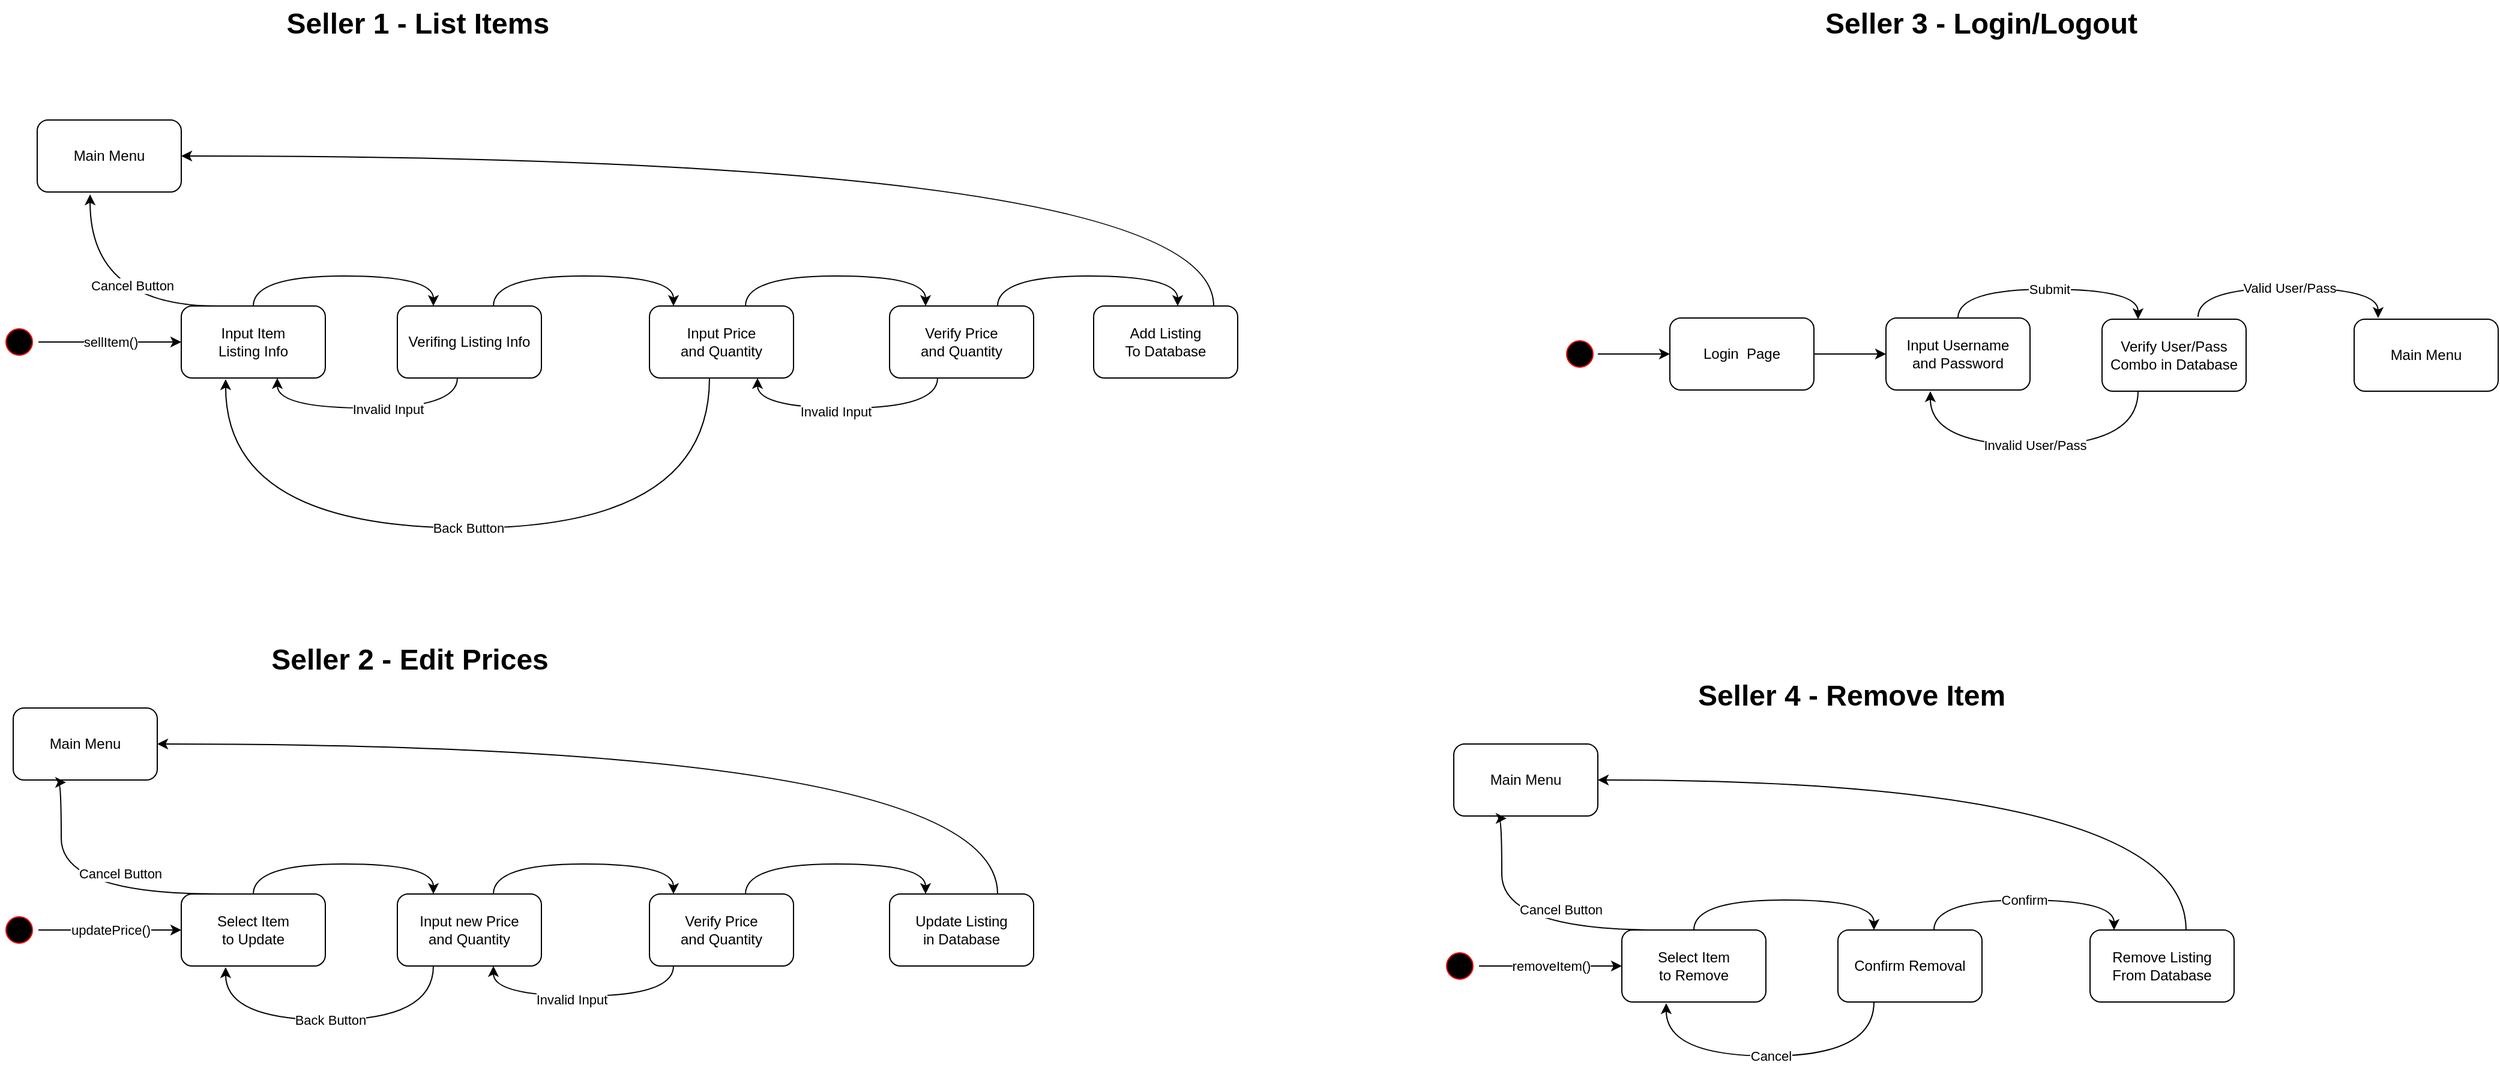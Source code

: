 <mxfile version="20.8.21" type="device"><diagram name="Page-1" id="UzqYNotAaJ_euBj8RZOb"><mxGraphModel dx="2183" dy="1231" grid="1" gridSize="10" guides="1" tooltips="1" connect="1" arrows="1" fold="1" page="1" pageScale="1" pageWidth="3000" pageHeight="3000" math="0" shadow="0"><root><mxCell id="0"/><mxCell id="1" parent="0"/><mxCell id="dA13aVZUok4pOL9NT5qt-1" value="" style="ellipse;shape=startState;fillColor=#000000;strokeColor=#ff0000;" vertex="1" parent="1"><mxGeometry x="140" y="440" width="30" height="30" as="geometry"/></mxCell><mxCell id="dA13aVZUok4pOL9NT5qt-2" value="sellItem()" style="endArrow=classic;html=1;rounded=0;exitX=1;exitY=0.5;exitDx=0;exitDy=0;" edge="1" parent="1" target="dA13aVZUok4pOL9NT5qt-3"><mxGeometry width="50" height="50" relative="1" as="geometry"><mxPoint x="171" y="455" as="sourcePoint"/><mxPoint x="271" y="455" as="targetPoint"/></mxGeometry></mxCell><mxCell id="dA13aVZUok4pOL9NT5qt-3" value="Input Item&lt;br&gt;Listing Info" style="rounded=1;whiteSpace=wrap;html=1;" vertex="1" parent="1"><mxGeometry x="290" y="425" width="120" height="60" as="geometry"/></mxCell><mxCell id="dA13aVZUok4pOL9NT5qt-5" value="Verifing Listing Info" style="rounded=1;whiteSpace=wrap;html=1;" vertex="1" parent="1"><mxGeometry x="470" y="425" width="120" height="60" as="geometry"/></mxCell><mxCell id="dA13aVZUok4pOL9NT5qt-6" value="Input Price&lt;br&gt;and Quantity" style="rounded=1;whiteSpace=wrap;html=1;" vertex="1" parent="1"><mxGeometry x="680" y="425" width="120" height="60" as="geometry"/></mxCell><mxCell id="dA13aVZUok4pOL9NT5qt-10" value="Verify Price&lt;br&gt;and Quantity" style="rounded=1;whiteSpace=wrap;html=1;" vertex="1" parent="1"><mxGeometry x="880" y="425" width="120" height="60" as="geometry"/></mxCell><mxCell id="dA13aVZUok4pOL9NT5qt-11" value="Add Listing&lt;br&gt;To Database" style="rounded=1;whiteSpace=wrap;html=1;" vertex="1" parent="1"><mxGeometry x="1050" y="425" width="120" height="60" as="geometry"/></mxCell><mxCell id="dA13aVZUok4pOL9NT5qt-13" value="" style="endArrow=classic;html=1;rounded=0;edgeStyle=orthogonalEdgeStyle;curved=1;exitX=0.5;exitY=0;exitDx=0;exitDy=0;entryX=0.25;entryY=0;entryDx=0;entryDy=0;" edge="1" parent="1" source="dA13aVZUok4pOL9NT5qt-3" target="dA13aVZUok4pOL9NT5qt-5"><mxGeometry width="50" height="50" relative="1" as="geometry"><mxPoint x="410" y="380" as="sourcePoint"/><mxPoint x="460" y="330" as="targetPoint"/><Array as="points"><mxPoint x="350" y="400"/><mxPoint x="500" y="400"/></Array></mxGeometry></mxCell><mxCell id="dA13aVZUok4pOL9NT5qt-14" value="" style="endArrow=classic;html=1;rounded=0;edgeStyle=orthogonalEdgeStyle;curved=1;exitX=0.5;exitY=0;exitDx=0;exitDy=0;entryX=0.25;entryY=0;entryDx=0;entryDy=0;" edge="1" parent="1"><mxGeometry width="50" height="50" relative="1" as="geometry"><mxPoint x="550" y="425" as="sourcePoint"/><mxPoint x="700" y="425" as="targetPoint"/><Array as="points"><mxPoint x="550" y="400"/><mxPoint x="700" y="400"/></Array></mxGeometry></mxCell><mxCell id="dA13aVZUok4pOL9NT5qt-15" value="" style="endArrow=classic;html=1;rounded=0;edgeStyle=orthogonalEdgeStyle;curved=1;exitX=0.5;exitY=0;exitDx=0;exitDy=0;entryX=0.25;entryY=0;entryDx=0;entryDy=0;" edge="1" parent="1"><mxGeometry width="50" height="50" relative="1" as="geometry"><mxPoint x="760" y="425" as="sourcePoint"/><mxPoint x="910" y="425" as="targetPoint"/><Array as="points"><mxPoint x="760" y="400"/><mxPoint x="910" y="400"/></Array></mxGeometry></mxCell><mxCell id="dA13aVZUok4pOL9NT5qt-16" value="" style="endArrow=classic;html=1;rounded=0;edgeStyle=orthogonalEdgeStyle;curved=1;exitX=0.5;exitY=0;exitDx=0;exitDy=0;entryX=0.25;entryY=0;entryDx=0;entryDy=0;" edge="1" parent="1"><mxGeometry width="50" height="50" relative="1" as="geometry"><mxPoint x="970" y="425" as="sourcePoint"/><mxPoint x="1120" y="425" as="targetPoint"/><Array as="points"><mxPoint x="970" y="400"/><mxPoint x="1120" y="400"/></Array></mxGeometry></mxCell><mxCell id="dA13aVZUok4pOL9NT5qt-17" value="" style="endArrow=classic;html=1;rounded=0;edgeStyle=orthogonalEdgeStyle;curved=1;exitX=0.5;exitY=0;exitDx=0;exitDy=0;entryX=0.25;entryY=0;entryDx=0;entryDy=0;" edge="1" parent="1"><mxGeometry width="50" height="50" relative="1" as="geometry"><mxPoint x="920" y="485" as="sourcePoint"/><mxPoint x="770" y="485" as="targetPoint"/><Array as="points"><mxPoint x="920" y="510"/><mxPoint x="770" y="510"/></Array></mxGeometry></mxCell><mxCell id="dA13aVZUok4pOL9NT5qt-25" value="Invalid Input" style="edgeLabel;html=1;align=center;verticalAlign=middle;resizable=0;points=[];" vertex="1" connectable="0" parent="dA13aVZUok4pOL9NT5qt-17"><mxGeometry x="0.1" y="3" relative="1" as="geometry"><mxPoint as="offset"/></mxGeometry></mxCell><mxCell id="dA13aVZUok4pOL9NT5qt-18" value="" style="endArrow=classic;html=1;rounded=0;edgeStyle=orthogonalEdgeStyle;curved=1;exitX=0.5;exitY=0;exitDx=0;exitDy=0;entryX=0.25;entryY=0;entryDx=0;entryDy=0;" edge="1" parent="1"><mxGeometry width="50" height="50" relative="1" as="geometry"><mxPoint x="520" y="485" as="sourcePoint"/><mxPoint x="370" y="485" as="targetPoint"/><Array as="points"><mxPoint x="520" y="510"/><mxPoint x="370" y="510"/></Array></mxGeometry></mxCell><mxCell id="dA13aVZUok4pOL9NT5qt-24" value="Invalid Input" style="edgeLabel;html=1;align=center;verticalAlign=middle;resizable=0;points=[];" vertex="1" connectable="0" parent="dA13aVZUok4pOL9NT5qt-18"><mxGeometry x="-0.17" y="1" relative="1" as="geometry"><mxPoint as="offset"/></mxGeometry></mxCell><mxCell id="dA13aVZUok4pOL9NT5qt-19" value="Back Button" style="endArrow=classic;html=1;rounded=0;edgeStyle=orthogonalEdgeStyle;curved=1;exitX=0.5;exitY=0;exitDx=0;exitDy=0;entryX=0.308;entryY=1.017;entryDx=0;entryDy=0;entryPerimeter=0;" edge="1" parent="1" target="dA13aVZUok4pOL9NT5qt-3"><mxGeometry width="50" height="50" relative="1" as="geometry"><mxPoint x="730" y="485" as="sourcePoint"/><mxPoint x="580" y="485" as="targetPoint"/><Array as="points"><mxPoint x="730" y="610"/><mxPoint x="327" y="610"/></Array></mxGeometry></mxCell><mxCell id="dA13aVZUok4pOL9NT5qt-20" value="Main Menu" style="rounded=1;whiteSpace=wrap;html=1;" vertex="1" parent="1"><mxGeometry x="170" y="270" width="120" height="60" as="geometry"/></mxCell><mxCell id="dA13aVZUok4pOL9NT5qt-22" value="" style="endArrow=classic;html=1;rounded=0;edgeStyle=orthogonalEdgeStyle;curved=1;exitX=0.25;exitY=0;exitDx=0;exitDy=0;entryX=0.367;entryY=1.033;entryDx=0;entryDy=0;entryPerimeter=0;" edge="1" parent="1" source="dA13aVZUok4pOL9NT5qt-3" target="dA13aVZUok4pOL9NT5qt-20"><mxGeometry width="50" height="50" relative="1" as="geometry"><mxPoint x="300" y="345" as="sourcePoint"/><mxPoint x="450" y="345" as="targetPoint"/><Array as="points"><mxPoint x="214" y="425"/></Array></mxGeometry></mxCell><mxCell id="dA13aVZUok4pOL9NT5qt-23" value="Cancel Button" style="edgeLabel;html=1;align=center;verticalAlign=middle;resizable=0;points=[];" vertex="1" connectable="0" parent="dA13aVZUok4pOL9NT5qt-22"><mxGeometry x="-0.286" y="-17" relative="1" as="geometry"><mxPoint as="offset"/></mxGeometry></mxCell><mxCell id="dA13aVZUok4pOL9NT5qt-26" value="Seller 1 - List Items&amp;nbsp;" style="text;strokeColor=none;fillColor=none;html=1;fontSize=24;fontStyle=1;verticalAlign=middle;align=center;" vertex="1" parent="1"><mxGeometry x="440" y="170" width="100" height="40" as="geometry"/></mxCell><mxCell id="dA13aVZUok4pOL9NT5qt-27" value="Seller 2 - Edit Prices" style="text;strokeColor=none;fillColor=none;html=1;fontSize=24;fontStyle=1;verticalAlign=middle;align=center;" vertex="1" parent="1"><mxGeometry x="430" y="700" width="100" height="40" as="geometry"/></mxCell><mxCell id="dA13aVZUok4pOL9NT5qt-28" value="" style="ellipse;shape=startState;fillColor=#000000;strokeColor=#ff0000;" vertex="1" parent="1"><mxGeometry x="140" y="930" width="30" height="30" as="geometry"/></mxCell><mxCell id="dA13aVZUok4pOL9NT5qt-29" value="updatePrice()" style="endArrow=classic;html=1;rounded=0;exitX=1;exitY=0.5;exitDx=0;exitDy=0;" edge="1" parent="1" target="dA13aVZUok4pOL9NT5qt-30"><mxGeometry width="50" height="50" relative="1" as="geometry"><mxPoint x="171" y="945" as="sourcePoint"/><mxPoint x="271" y="945" as="targetPoint"/></mxGeometry></mxCell><mxCell id="dA13aVZUok4pOL9NT5qt-30" value="Select Item&lt;br&gt;to Update" style="rounded=1;whiteSpace=wrap;html=1;" vertex="1" parent="1"><mxGeometry x="290" y="915" width="120" height="60" as="geometry"/></mxCell><mxCell id="dA13aVZUok4pOL9NT5qt-31" value="Input new Price&lt;br&gt;and Quantity" style="rounded=1;whiteSpace=wrap;html=1;" vertex="1" parent="1"><mxGeometry x="470" y="915" width="120" height="60" as="geometry"/></mxCell><mxCell id="dA13aVZUok4pOL9NT5qt-32" value="Verify Price&lt;br&gt;and Quantity" style="rounded=1;whiteSpace=wrap;html=1;" vertex="1" parent="1"><mxGeometry x="680" y="915" width="120" height="60" as="geometry"/></mxCell><mxCell id="dA13aVZUok4pOL9NT5qt-33" value="Update Listing&lt;br&gt;in Database" style="rounded=1;whiteSpace=wrap;html=1;" vertex="1" parent="1"><mxGeometry x="880" y="915" width="120" height="60" as="geometry"/></mxCell><mxCell id="dA13aVZUok4pOL9NT5qt-35" value="" style="endArrow=classic;html=1;rounded=0;edgeStyle=orthogonalEdgeStyle;curved=1;exitX=0.5;exitY=0;exitDx=0;exitDy=0;entryX=0.25;entryY=0;entryDx=0;entryDy=0;" edge="1" parent="1" source="dA13aVZUok4pOL9NT5qt-30" target="dA13aVZUok4pOL9NT5qt-31"><mxGeometry width="50" height="50" relative="1" as="geometry"><mxPoint x="410" y="870" as="sourcePoint"/><mxPoint x="460" y="820" as="targetPoint"/><Array as="points"><mxPoint x="350" y="890"/><mxPoint x="500" y="890"/></Array></mxGeometry></mxCell><mxCell id="dA13aVZUok4pOL9NT5qt-36" value="" style="endArrow=classic;html=1;rounded=0;edgeStyle=orthogonalEdgeStyle;curved=1;exitX=0.5;exitY=0;exitDx=0;exitDy=0;entryX=0.25;entryY=0;entryDx=0;entryDy=0;" edge="1" parent="1"><mxGeometry width="50" height="50" relative="1" as="geometry"><mxPoint x="550" y="915" as="sourcePoint"/><mxPoint x="700" y="915" as="targetPoint"/><Array as="points"><mxPoint x="550" y="890"/><mxPoint x="700" y="890"/></Array></mxGeometry></mxCell><mxCell id="dA13aVZUok4pOL9NT5qt-37" value="" style="endArrow=classic;html=1;rounded=0;edgeStyle=orthogonalEdgeStyle;curved=1;exitX=0.5;exitY=0;exitDx=0;exitDy=0;entryX=0.25;entryY=0;entryDx=0;entryDy=0;" edge="1" parent="1"><mxGeometry width="50" height="50" relative="1" as="geometry"><mxPoint x="760" y="915" as="sourcePoint"/><mxPoint x="910" y="915" as="targetPoint"/><Array as="points"><mxPoint x="760" y="890"/><mxPoint x="910" y="890"/></Array></mxGeometry></mxCell><mxCell id="dA13aVZUok4pOL9NT5qt-38" value="" style="endArrow=classic;html=1;rounded=0;edgeStyle=orthogonalEdgeStyle;curved=1;exitX=0.5;exitY=0;exitDx=0;exitDy=0;entryX=1;entryY=0.5;entryDx=0;entryDy=0;" edge="1" parent="1" target="dA13aVZUok4pOL9NT5qt-44"><mxGeometry width="50" height="50" relative="1" as="geometry"><mxPoint x="970" y="915" as="sourcePoint"/><mxPoint x="310" y="780" as="targetPoint"/><Array as="points"><mxPoint x="970" y="790"/></Array></mxGeometry></mxCell><mxCell id="dA13aVZUok4pOL9NT5qt-39" value="" style="endArrow=classic;html=1;rounded=0;edgeStyle=orthogonalEdgeStyle;curved=1;exitX=0.5;exitY=0;exitDx=0;exitDy=0;entryX=0.25;entryY=0;entryDx=0;entryDy=0;" edge="1" parent="1"><mxGeometry width="50" height="50" relative="1" as="geometry"><mxPoint x="700" y="975" as="sourcePoint"/><mxPoint x="550" y="975" as="targetPoint"/><Array as="points"><mxPoint x="700" y="1000"/><mxPoint x="550" y="1000"/></Array></mxGeometry></mxCell><mxCell id="dA13aVZUok4pOL9NT5qt-40" value="Invalid Input" style="edgeLabel;html=1;align=center;verticalAlign=middle;resizable=0;points=[];" vertex="1" connectable="0" parent="dA13aVZUok4pOL9NT5qt-39"><mxGeometry x="0.1" y="3" relative="1" as="geometry"><mxPoint as="offset"/></mxGeometry></mxCell><mxCell id="dA13aVZUok4pOL9NT5qt-43" value="Back Button" style="endArrow=classic;html=1;rounded=0;edgeStyle=orthogonalEdgeStyle;curved=1;exitX=0.25;exitY=1;exitDx=0;exitDy=0;entryX=0.308;entryY=1.017;entryDx=0;entryDy=0;entryPerimeter=0;" edge="1" parent="1" target="dA13aVZUok4pOL9NT5qt-30" source="dA13aVZUok4pOL9NT5qt-31"><mxGeometry width="50" height="50" relative="1" as="geometry"><mxPoint x="730" y="975" as="sourcePoint"/><mxPoint x="580" y="975" as="targetPoint"/><Array as="points"><mxPoint x="500" y="1020"/><mxPoint x="327" y="1020"/></Array></mxGeometry></mxCell><mxCell id="dA13aVZUok4pOL9NT5qt-44" value="Main Menu" style="rounded=1;whiteSpace=wrap;html=1;" vertex="1" parent="1"><mxGeometry x="150" y="760" width="120" height="60" as="geometry"/></mxCell><mxCell id="dA13aVZUok4pOL9NT5qt-45" value="" style="endArrow=classic;html=1;rounded=0;edgeStyle=orthogonalEdgeStyle;curved=1;exitX=0.25;exitY=0;exitDx=0;exitDy=0;entryX=0.367;entryY=1.033;entryDx=0;entryDy=0;entryPerimeter=0;" edge="1" parent="1" source="dA13aVZUok4pOL9NT5qt-30" target="dA13aVZUok4pOL9NT5qt-44"><mxGeometry width="50" height="50" relative="1" as="geometry"><mxPoint x="300" y="835" as="sourcePoint"/><mxPoint x="450" y="835" as="targetPoint"/><Array as="points"><mxPoint x="190" y="915"/><mxPoint x="190" y="822"/></Array></mxGeometry></mxCell><mxCell id="dA13aVZUok4pOL9NT5qt-46" value="Cancel Button" style="edgeLabel;html=1;align=center;verticalAlign=middle;resizable=0;points=[];" vertex="1" connectable="0" parent="dA13aVZUok4pOL9NT5qt-45"><mxGeometry x="-0.286" y="-17" relative="1" as="geometry"><mxPoint as="offset"/></mxGeometry></mxCell><mxCell id="dA13aVZUok4pOL9NT5qt-47" value="Seller 3 - Login/Logout" style="text;strokeColor=none;fillColor=none;html=1;fontSize=24;fontStyle=1;verticalAlign=middle;align=center;" vertex="1" parent="1"><mxGeometry x="1739" y="170" width="100" height="40" as="geometry"/></mxCell><mxCell id="dA13aVZUok4pOL9NT5qt-48" value="" style="endArrow=classic;html=1;rounded=0;edgeStyle=orthogonalEdgeStyle;curved=1;exitX=0.5;exitY=0;exitDx=0;exitDy=0;entryX=1;entryY=0.5;entryDx=0;entryDy=0;" edge="1" parent="1" target="dA13aVZUok4pOL9NT5qt-20"><mxGeometry width="50" height="50" relative="1" as="geometry"><mxPoint x="1150" y="425" as="sourcePoint"/><mxPoint x="450" y="300" as="targetPoint"/><Array as="points"><mxPoint x="1150" y="300"/></Array></mxGeometry></mxCell><mxCell id="dA13aVZUok4pOL9NT5qt-49" value="Seller 4 - Remove Item" style="text;strokeColor=none;fillColor=none;html=1;fontSize=24;fontStyle=1;verticalAlign=middle;align=center;" vertex="1" parent="1"><mxGeometry x="1631" y="730" width="100" height="40" as="geometry"/></mxCell><mxCell id="dA13aVZUok4pOL9NT5qt-50" value="" style="ellipse;shape=startState;fillColor=#000000;strokeColor=#ff0000;" vertex="1" parent="1"><mxGeometry x="1340" y="960" width="30" height="30" as="geometry"/></mxCell><mxCell id="dA13aVZUok4pOL9NT5qt-51" value="removeItem()" style="endArrow=classic;html=1;rounded=0;exitX=1;exitY=0.5;exitDx=0;exitDy=0;" edge="1" parent="1" target="dA13aVZUok4pOL9NT5qt-52"><mxGeometry width="50" height="50" relative="1" as="geometry"><mxPoint x="1371" y="975" as="sourcePoint"/><mxPoint x="1471" y="975" as="targetPoint"/></mxGeometry></mxCell><mxCell id="dA13aVZUok4pOL9NT5qt-52" value="Select Item&lt;br&gt;to Remove" style="rounded=1;whiteSpace=wrap;html=1;" vertex="1" parent="1"><mxGeometry x="1490" y="945" width="120" height="60" as="geometry"/></mxCell><mxCell id="dA13aVZUok4pOL9NT5qt-53" value="Confirm Removal" style="rounded=1;whiteSpace=wrap;html=1;" vertex="1" parent="1"><mxGeometry x="1670" y="945" width="120" height="60" as="geometry"/></mxCell><mxCell id="dA13aVZUok4pOL9NT5qt-54" value="Remove Listing&lt;br&gt;From Database" style="rounded=1;whiteSpace=wrap;html=1;" vertex="1" parent="1"><mxGeometry x="1880" y="945" width="120" height="60" as="geometry"/></mxCell><mxCell id="dA13aVZUok4pOL9NT5qt-56" value="" style="endArrow=classic;html=1;rounded=0;edgeStyle=orthogonalEdgeStyle;curved=1;exitX=0.5;exitY=0;exitDx=0;exitDy=0;entryX=0.25;entryY=0;entryDx=0;entryDy=0;" edge="1" parent="1" source="dA13aVZUok4pOL9NT5qt-52" target="dA13aVZUok4pOL9NT5qt-53"><mxGeometry width="50" height="50" relative="1" as="geometry"><mxPoint x="1610" y="900" as="sourcePoint"/><mxPoint x="1660" y="850" as="targetPoint"/><Array as="points"><mxPoint x="1550" y="920"/><mxPoint x="1700" y="920"/></Array></mxGeometry></mxCell><mxCell id="dA13aVZUok4pOL9NT5qt-57" value="Confirm" style="endArrow=classic;html=1;rounded=0;edgeStyle=orthogonalEdgeStyle;curved=1;exitX=0.5;exitY=0;exitDx=0;exitDy=0;entryX=0.25;entryY=0;entryDx=0;entryDy=0;" edge="1" parent="1"><mxGeometry width="50" height="50" relative="1" as="geometry"><mxPoint x="1750" y="945" as="sourcePoint"/><mxPoint x="1900" y="945" as="targetPoint"/><Array as="points"><mxPoint x="1750" y="920"/><mxPoint x="1900" y="920"/></Array></mxGeometry></mxCell><mxCell id="dA13aVZUok4pOL9NT5qt-59" value="" style="endArrow=classic;html=1;rounded=0;edgeStyle=orthogonalEdgeStyle;curved=1;entryX=1;entryY=0.5;entryDx=0;entryDy=0;" edge="1" parent="1" target="dA13aVZUok4pOL9NT5qt-63"><mxGeometry width="50" height="50" relative="1" as="geometry"><mxPoint x="1960" y="945" as="sourcePoint"/><mxPoint x="1510" y="810" as="targetPoint"/><Array as="points"><mxPoint x="1960" y="820"/></Array></mxGeometry></mxCell><mxCell id="dA13aVZUok4pOL9NT5qt-62" value="Cancel" style="endArrow=classic;html=1;rounded=0;edgeStyle=orthogonalEdgeStyle;curved=1;exitX=0.25;exitY=1;exitDx=0;exitDy=0;entryX=0.308;entryY=1.017;entryDx=0;entryDy=0;entryPerimeter=0;" edge="1" parent="1" source="dA13aVZUok4pOL9NT5qt-53" target="dA13aVZUok4pOL9NT5qt-52"><mxGeometry width="50" height="50" relative="1" as="geometry"><mxPoint x="1930" y="1005" as="sourcePoint"/><mxPoint x="1780" y="1005" as="targetPoint"/><Array as="points"><mxPoint x="1700" y="1050"/><mxPoint x="1527" y="1050"/></Array></mxGeometry></mxCell><mxCell id="dA13aVZUok4pOL9NT5qt-63" value="Main Menu" style="rounded=1;whiteSpace=wrap;html=1;" vertex="1" parent="1"><mxGeometry x="1350" y="790" width="120" height="60" as="geometry"/></mxCell><mxCell id="dA13aVZUok4pOL9NT5qt-64" value="" style="endArrow=classic;html=1;rounded=0;edgeStyle=orthogonalEdgeStyle;curved=1;exitX=0.25;exitY=0;exitDx=0;exitDy=0;entryX=0.367;entryY=1.033;entryDx=0;entryDy=0;entryPerimeter=0;" edge="1" parent="1" source="dA13aVZUok4pOL9NT5qt-52" target="dA13aVZUok4pOL9NT5qt-63"><mxGeometry width="50" height="50" relative="1" as="geometry"><mxPoint x="1500" y="865" as="sourcePoint"/><mxPoint x="1650" y="865" as="targetPoint"/><Array as="points"><mxPoint x="1390" y="945"/><mxPoint x="1390" y="852"/></Array></mxGeometry></mxCell><mxCell id="dA13aVZUok4pOL9NT5qt-65" value="Cancel Button" style="edgeLabel;html=1;align=center;verticalAlign=middle;resizable=0;points=[];" vertex="1" connectable="0" parent="dA13aVZUok4pOL9NT5qt-64"><mxGeometry x="-0.286" y="-17" relative="1" as="geometry"><mxPoint as="offset"/></mxGeometry></mxCell><mxCell id="dA13aVZUok4pOL9NT5qt-66" value="" style="ellipse;shape=startState;fillColor=#000000;strokeColor=#ff0000;" vertex="1" parent="1"><mxGeometry x="1440" y="450" width="30" height="30" as="geometry"/></mxCell><mxCell id="dA13aVZUok4pOL9NT5qt-67" value="" style="endArrow=classic;html=1;rounded=0;exitX=1;exitY=0.5;exitDx=0;exitDy=0;" edge="1" parent="1" target="dA13aVZUok4pOL9NT5qt-68" source="dA13aVZUok4pOL9NT5qt-84"><mxGeometry width="50" height="50" relative="1" as="geometry"><mxPoint x="1591" y="466" as="sourcePoint"/><mxPoint x="1691" y="466" as="targetPoint"/></mxGeometry></mxCell><mxCell id="dA13aVZUok4pOL9NT5qt-68" value="Input Username&lt;br&gt;and Password" style="rounded=1;whiteSpace=wrap;html=1;" vertex="1" parent="1"><mxGeometry x="1710" y="435" width="120" height="60" as="geometry"/></mxCell><mxCell id="dA13aVZUok4pOL9NT5qt-69" value="Verify User/Pass&lt;br&gt;Combo in Database" style="rounded=1;whiteSpace=wrap;html=1;" vertex="1" parent="1"><mxGeometry x="1890" y="436" width="120" height="60" as="geometry"/></mxCell><mxCell id="dA13aVZUok4pOL9NT5qt-72" value="Submit" style="endArrow=classic;html=1;rounded=0;edgeStyle=orthogonalEdgeStyle;curved=1;exitX=0.5;exitY=0;exitDx=0;exitDy=0;entryX=0.25;entryY=0;entryDx=0;entryDy=0;" edge="1" parent="1" source="dA13aVZUok4pOL9NT5qt-68" target="dA13aVZUok4pOL9NT5qt-69"><mxGeometry width="50" height="50" relative="1" as="geometry"><mxPoint x="1830" y="391" as="sourcePoint"/><mxPoint x="1880" y="341" as="targetPoint"/><Array as="points"><mxPoint x="1770" y="411"/><mxPoint x="1920" y="411"/></Array></mxGeometry></mxCell><mxCell id="dA13aVZUok4pOL9NT5qt-78" value="Invalid User/Pass" style="endArrow=classic;html=1;rounded=0;edgeStyle=orthogonalEdgeStyle;curved=1;exitX=0.25;exitY=1;exitDx=0;exitDy=0;entryX=0.308;entryY=1.017;entryDx=0;entryDy=0;entryPerimeter=0;" edge="1" parent="1"><mxGeometry width="50" height="50" relative="1" as="geometry"><mxPoint x="1920" y="496" as="sourcePoint"/><mxPoint x="1746.96" y="496.02" as="targetPoint"/><Array as="points"><mxPoint x="1920" y="541"/><mxPoint x="1747" y="541"/></Array></mxGeometry></mxCell><mxCell id="dA13aVZUok4pOL9NT5qt-79" value="Main Menu" style="rounded=1;whiteSpace=wrap;html=1;" vertex="1" parent="1"><mxGeometry x="2100" y="436" width="120" height="60" as="geometry"/></mxCell><mxCell id="dA13aVZUok4pOL9NT5qt-82" value="&lt;span style=&quot;font-style: normal;&quot;&gt;Valid User/Pass&lt;/span&gt;" style="endArrow=classic;html=1;rounded=0;edgeStyle=orthogonalEdgeStyle;curved=1;exitX=0.5;exitY=0;exitDx=0;exitDy=0;entryX=0.25;entryY=0;entryDx=0;entryDy=0;fontStyle=2" edge="1" parent="1"><mxGeometry width="50" height="50" relative="1" as="geometry"><mxPoint x="1970" y="434" as="sourcePoint"/><mxPoint x="2120" y="435" as="targetPoint"/><Array as="points"><mxPoint x="1970" y="410"/><mxPoint x="2120" y="410"/></Array></mxGeometry></mxCell><mxCell id="dA13aVZUok4pOL9NT5qt-84" value="Login&amp;nbsp; Page" style="rounded=1;whiteSpace=wrap;html=1;" vertex="1" parent="1"><mxGeometry x="1530" y="435" width="120" height="60" as="geometry"/></mxCell><mxCell id="dA13aVZUok4pOL9NT5qt-85" value="" style="endArrow=classic;html=1;rounded=0;exitX=1;exitY=0.5;exitDx=0;exitDy=0;entryX=0;entryY=0.5;entryDx=0;entryDy=0;" edge="1" parent="1" source="dA13aVZUok4pOL9NT5qt-66" target="dA13aVZUok4pOL9NT5qt-84"><mxGeometry width="50" height="50" relative="1" as="geometry"><mxPoint x="1480" y="520" as="sourcePoint"/><mxPoint x="1540" y="520" as="targetPoint"/></mxGeometry></mxCell></root></mxGraphModel></diagram></mxfile>